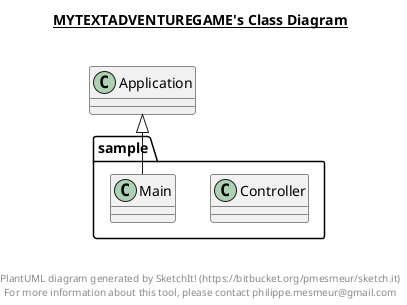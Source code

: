 @startuml

title __MYTEXTADVENTUREGAME's Class Diagram__\n

  package sample {
    class Controller {
    }
  }
  

  package sample {
    class Main {
    }
  }
  

  Main -up-|> Application


right footer


PlantUML diagram generated by SketchIt! (https://bitbucket.org/pmesmeur/sketch.it)
For more information about this tool, please contact philippe.mesmeur@gmail.com
endfooter

@enduml
